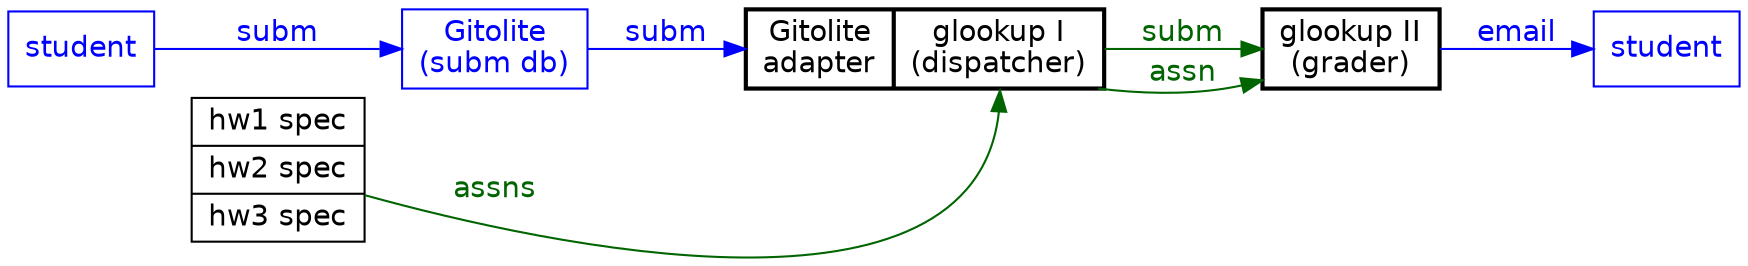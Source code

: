 digraph Diagram {
    // -- COMMON -- //
    rankdir = LR;
    node [fontname=Helvetica shape=record];
    edge [fontname=Helvetica];
    graph [dpi=50];

    subgraph external {
        node[color=blue fontcolor=blue];
        edge[color=blue fontcolor=blue];
    }
    subgraph internal {
        edge[color=darkgreen fontcolor=darkgreen];
    }
    // -- COMMON -- //
    
    subgraph external {
        student [label="student"];
        student2 [label="student"];
        subm_db [label="Gitolite\n(subm db)"];
    }
    subgraph internal {
        custom1 [label="{ Gitolite\nadapter | <actual> glookup I\n(dispatcher) }" style=bold];
        assns [label="<hw1> hw1 spec | <hw2> hw2 spec | <hw3> hw3 spec"];
        custom2 [label="glookup II\n(grader)" style=bold];
    }
    subgraph external {
        student -> subm_db [label="subm"];
        subm_db -> custom1 [label="subm"];
        custom2 -> student2 [label="email"];
    }
    subgraph internal {
        custom1 -> custom2 [label="subm"];
        custom1 -> custom2 [label="assn"];
        assns -> custom1:actual [label="assns" weight=0];
    }
}
